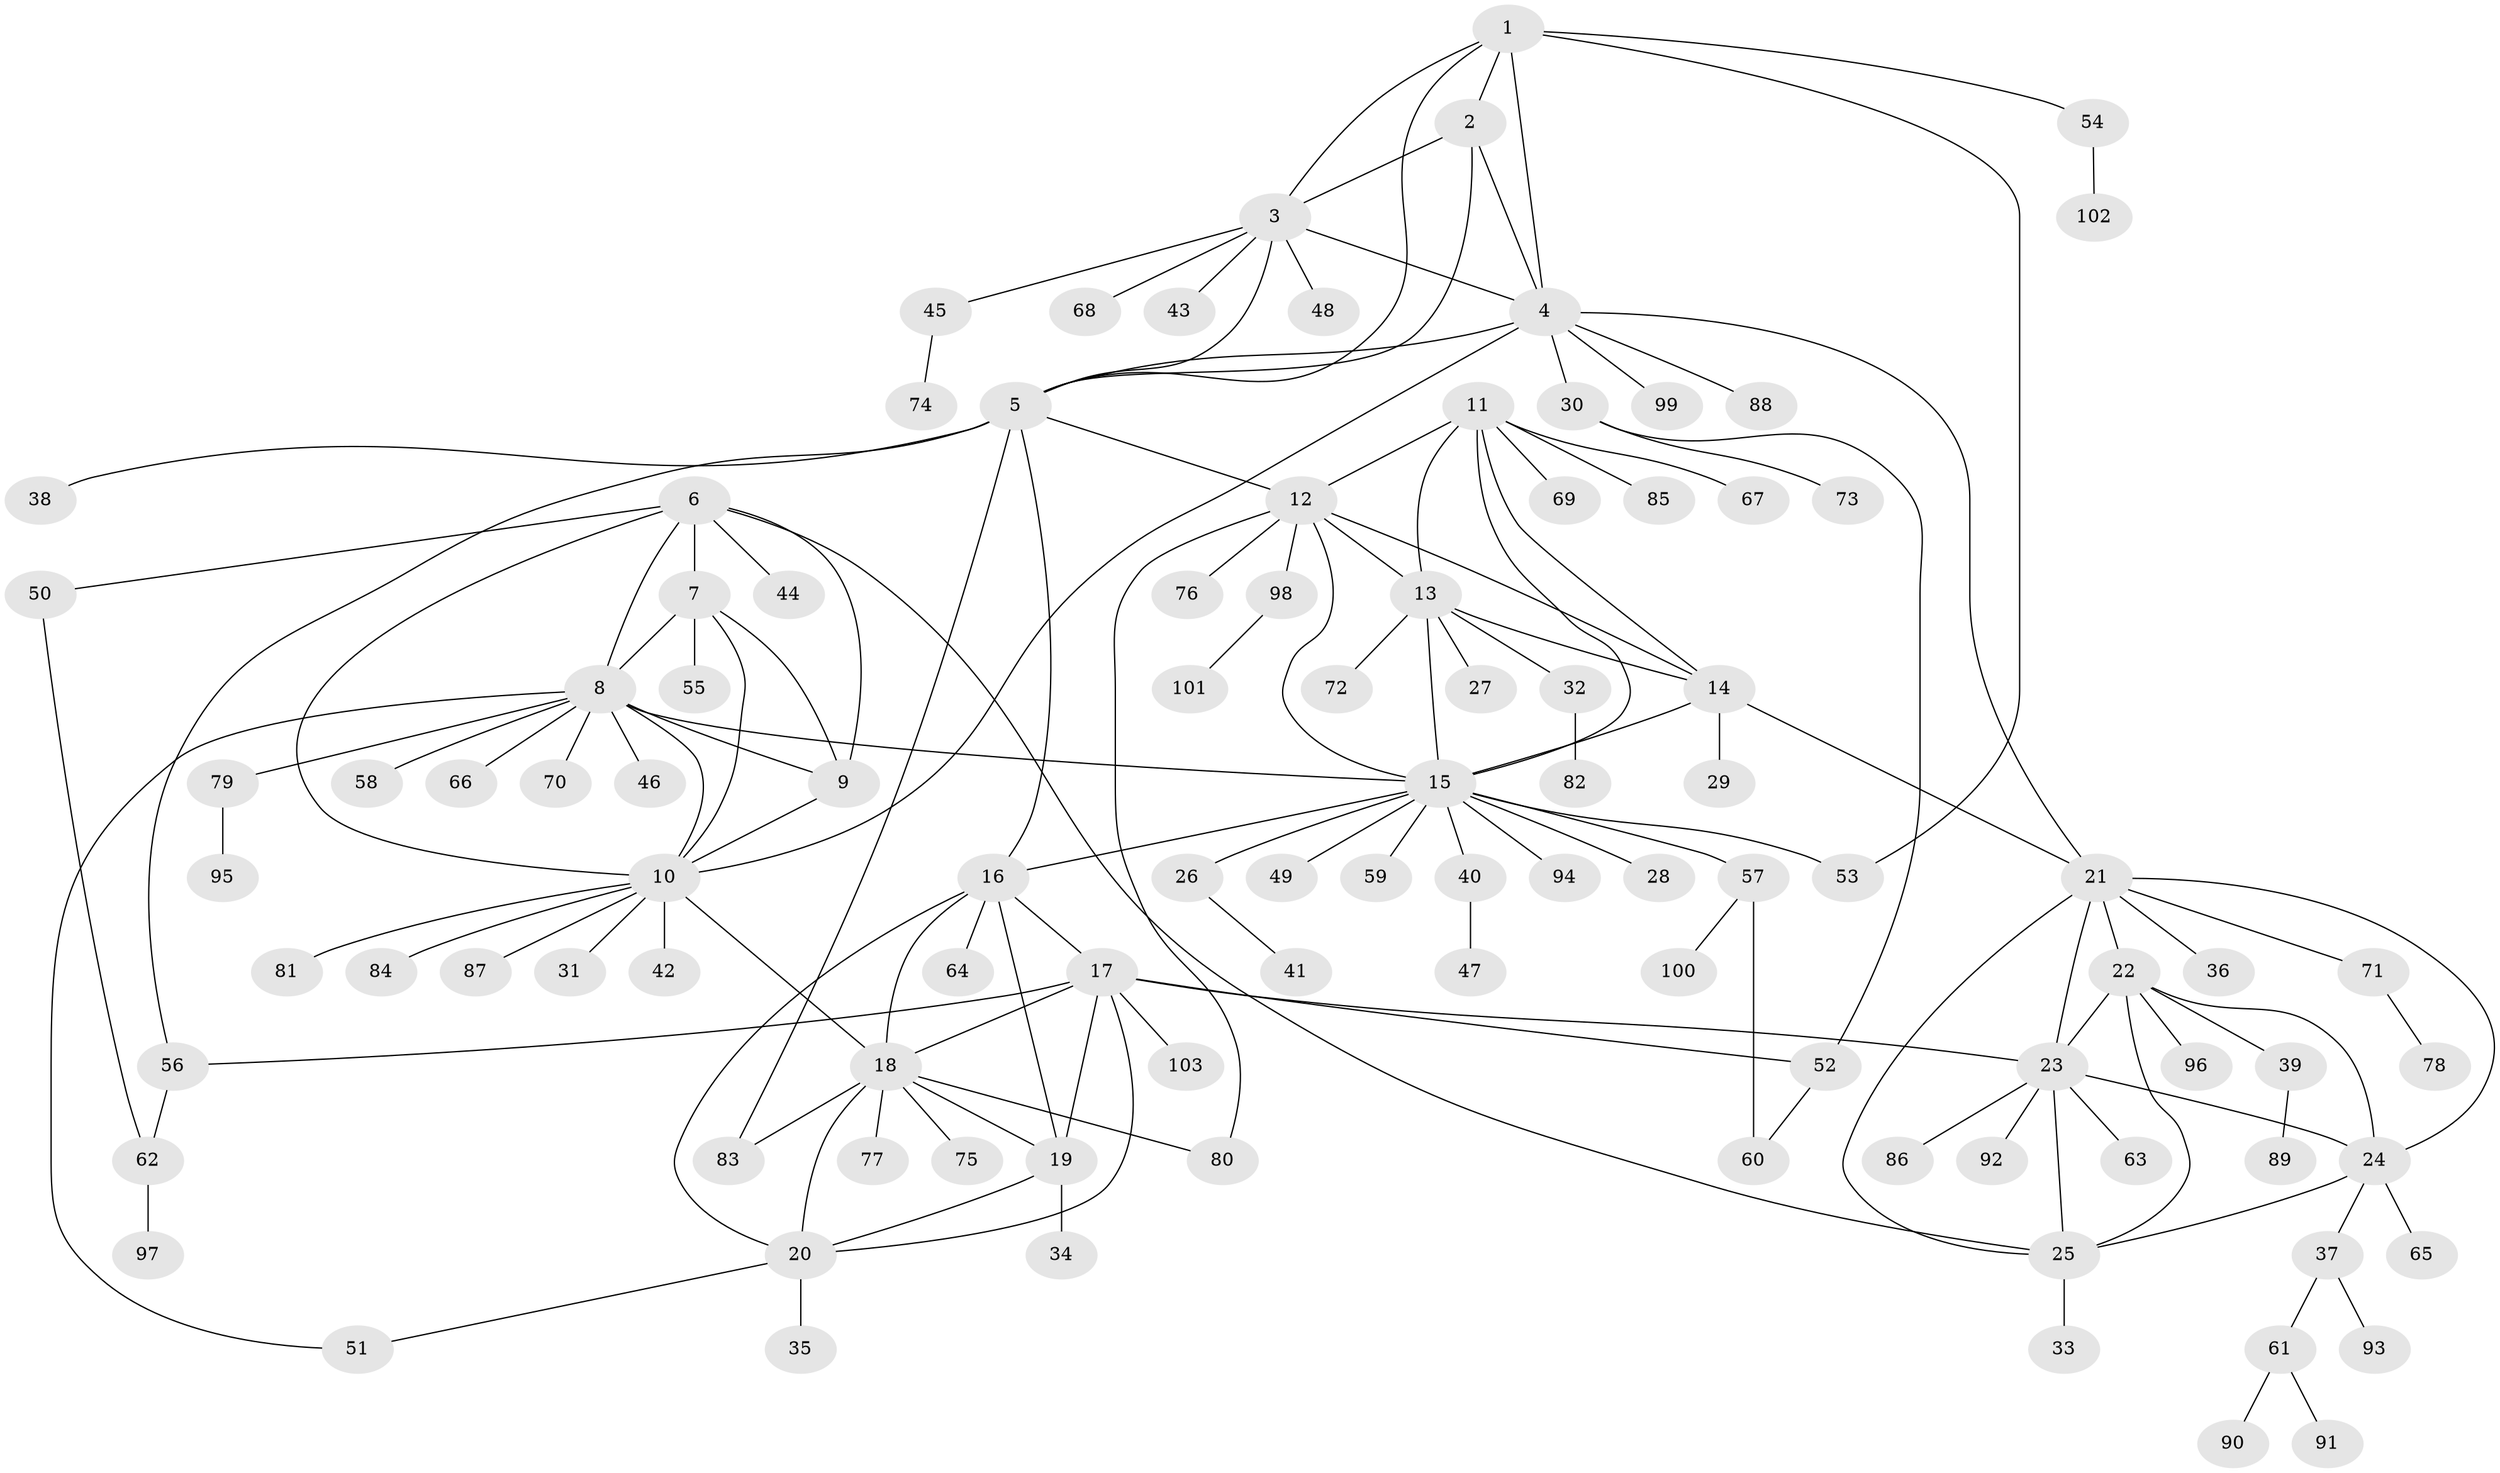 // Generated by graph-tools (version 1.1) at 2025/02/03/09/25 03:02:41]
// undirected, 103 vertices, 146 edges
graph export_dot {
graph [start="1"]
  node [color=gray90,style=filled];
  1;
  2;
  3;
  4;
  5;
  6;
  7;
  8;
  9;
  10;
  11;
  12;
  13;
  14;
  15;
  16;
  17;
  18;
  19;
  20;
  21;
  22;
  23;
  24;
  25;
  26;
  27;
  28;
  29;
  30;
  31;
  32;
  33;
  34;
  35;
  36;
  37;
  38;
  39;
  40;
  41;
  42;
  43;
  44;
  45;
  46;
  47;
  48;
  49;
  50;
  51;
  52;
  53;
  54;
  55;
  56;
  57;
  58;
  59;
  60;
  61;
  62;
  63;
  64;
  65;
  66;
  67;
  68;
  69;
  70;
  71;
  72;
  73;
  74;
  75;
  76;
  77;
  78;
  79;
  80;
  81;
  82;
  83;
  84;
  85;
  86;
  87;
  88;
  89;
  90;
  91;
  92;
  93;
  94;
  95;
  96;
  97;
  98;
  99;
  100;
  101;
  102;
  103;
  1 -- 2;
  1 -- 3;
  1 -- 4;
  1 -- 5;
  1 -- 53;
  1 -- 54;
  2 -- 3;
  2 -- 4;
  2 -- 5;
  3 -- 4;
  3 -- 5;
  3 -- 43;
  3 -- 45;
  3 -- 48;
  3 -- 68;
  4 -- 5;
  4 -- 10;
  4 -- 21;
  4 -- 30;
  4 -- 88;
  4 -- 99;
  5 -- 12;
  5 -- 16;
  5 -- 38;
  5 -- 56;
  5 -- 83;
  6 -- 7;
  6 -- 8;
  6 -- 9;
  6 -- 10;
  6 -- 25;
  6 -- 44;
  6 -- 50;
  7 -- 8;
  7 -- 9;
  7 -- 10;
  7 -- 55;
  8 -- 9;
  8 -- 10;
  8 -- 15;
  8 -- 46;
  8 -- 51;
  8 -- 58;
  8 -- 66;
  8 -- 70;
  8 -- 79;
  9 -- 10;
  10 -- 18;
  10 -- 31;
  10 -- 42;
  10 -- 81;
  10 -- 84;
  10 -- 87;
  11 -- 12;
  11 -- 13;
  11 -- 14;
  11 -- 15;
  11 -- 67;
  11 -- 69;
  11 -- 85;
  12 -- 13;
  12 -- 14;
  12 -- 15;
  12 -- 76;
  12 -- 80;
  12 -- 98;
  13 -- 14;
  13 -- 15;
  13 -- 27;
  13 -- 32;
  13 -- 72;
  14 -- 15;
  14 -- 21;
  14 -- 29;
  15 -- 16;
  15 -- 26;
  15 -- 28;
  15 -- 40;
  15 -- 49;
  15 -- 53;
  15 -- 57;
  15 -- 59;
  15 -- 94;
  16 -- 17;
  16 -- 18;
  16 -- 19;
  16 -- 20;
  16 -- 64;
  17 -- 18;
  17 -- 19;
  17 -- 20;
  17 -- 23;
  17 -- 52;
  17 -- 56;
  17 -- 103;
  18 -- 19;
  18 -- 20;
  18 -- 75;
  18 -- 77;
  18 -- 80;
  18 -- 83;
  19 -- 20;
  19 -- 34;
  20 -- 35;
  20 -- 51;
  21 -- 22;
  21 -- 23;
  21 -- 24;
  21 -- 25;
  21 -- 36;
  21 -- 71;
  22 -- 23;
  22 -- 24;
  22 -- 25;
  22 -- 39;
  22 -- 96;
  23 -- 24;
  23 -- 25;
  23 -- 63;
  23 -- 86;
  23 -- 92;
  24 -- 25;
  24 -- 37;
  24 -- 65;
  25 -- 33;
  26 -- 41;
  30 -- 52;
  30 -- 73;
  32 -- 82;
  37 -- 61;
  37 -- 93;
  39 -- 89;
  40 -- 47;
  45 -- 74;
  50 -- 62;
  52 -- 60;
  54 -- 102;
  56 -- 62;
  57 -- 60;
  57 -- 100;
  61 -- 90;
  61 -- 91;
  62 -- 97;
  71 -- 78;
  79 -- 95;
  98 -- 101;
}
